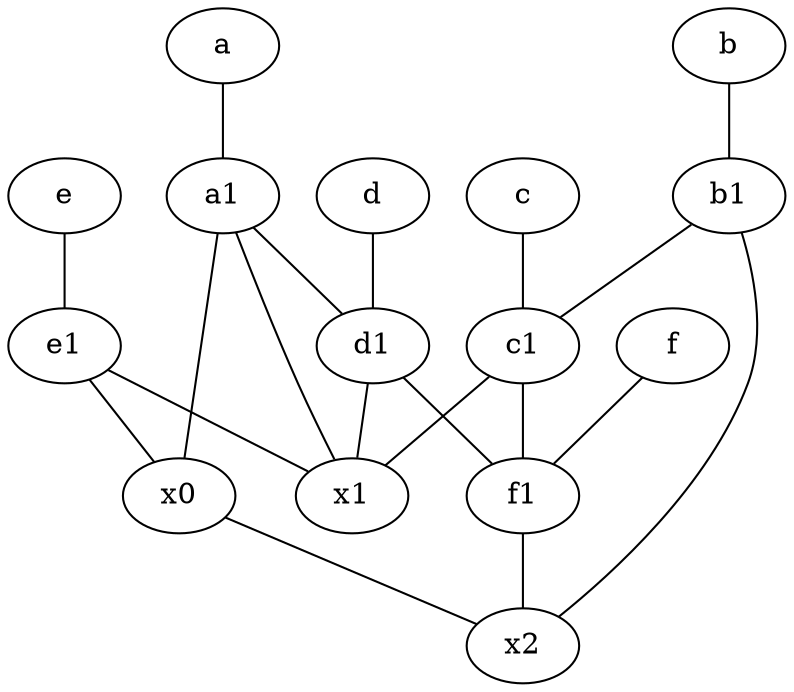 graph {
	node [labelfontsize=50]
	e [labelfontsize=50 pos="7,9!"]
	a [labelfontsize=50 pos="8,2!"]
	b [labelfontsize=50 pos="10,4!"]
	f1 [labelfontsize=50 pos="3,8!"]
	d1 [labelfontsize=50 pos="3,5!"]
	f [labelfontsize=50 pos="3,9!"]
	x2 [labelfontsize=50]
	c [labelfontsize=50 pos="4.5,2!"]
	c1 [labelfontsize=50 pos="4.5,3!"]
	x1 [labelfontsize=50]
	x0 [labelfontsize=50]
	a1 [labelfontsize=50 pos="8,3!"]
	e1 [labelfontsize=50 pos="7,7!"]
	b1 [labelfontsize=50 pos="9,4!"]
	d [labelfontsize=50 pos="2,5!"]
	c1 -- x1
	a1 -- x0
	e -- e1
	d -- d1
	b1 -- c1
	f1 -- x2
	c -- c1
	a1 -- x1
	b -- b1
	a1 -- d1
	e1 -- x1
	f -- f1
	d1 -- x1
	b1 -- x2
	c1 -- f1
	x0 -- x2
	e1 -- x0
	a -- a1
	d1 -- f1
}
